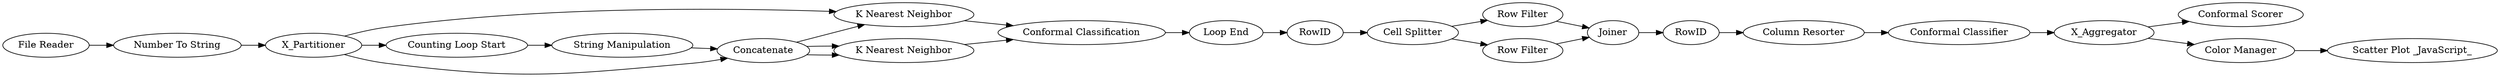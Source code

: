 digraph {
	34 [label=X_Partitioner]
	48 [label="File Reader"]
	57 [label="Number To String"]
	69 [label=X_Aggregator]
	83 [label="Conformal Classification"]
	87 [label="Conformal Scorer"]
	94 [label="K Nearest Neighbor"]
	95 [label="Counting Loop Start"]
	96 [label="String Manipulation"]
	97 [label=Concatenate]
	98 [label="K Nearest Neighbor"]
	99 [label="Loop End"]
	100 [label=Joiner]
	101 [label=RowID]
	102 [label="Cell Splitter"]
	103 [label="Row Filter"]
	104 [label="Row Filter"]
	105 [label="Conformal Classifier"]
	106 [label=RowID]
	107 [label="Column Resorter"]
	108 [label="Scatter Plot _JavaScript_"]
	109 [label="Color Manager"]
	34 -> 94
	34 -> 95
	34 -> 97
	48 -> 57
	57 -> 34
	69 -> 87
	69 -> 109
	83 -> 99
	94 -> 83
	95 -> 96
	96 -> 97
	97 -> 94
	97 -> 98
	97 -> 98
	98 -> 83
	99 -> 101
	100 -> 106
	101 -> 102
	102 -> 103
	102 -> 104
	103 -> 100
	104 -> 100
	105 -> 69
	106 -> 107
	107 -> 105
	109 -> 108
	rankdir=LR
}
